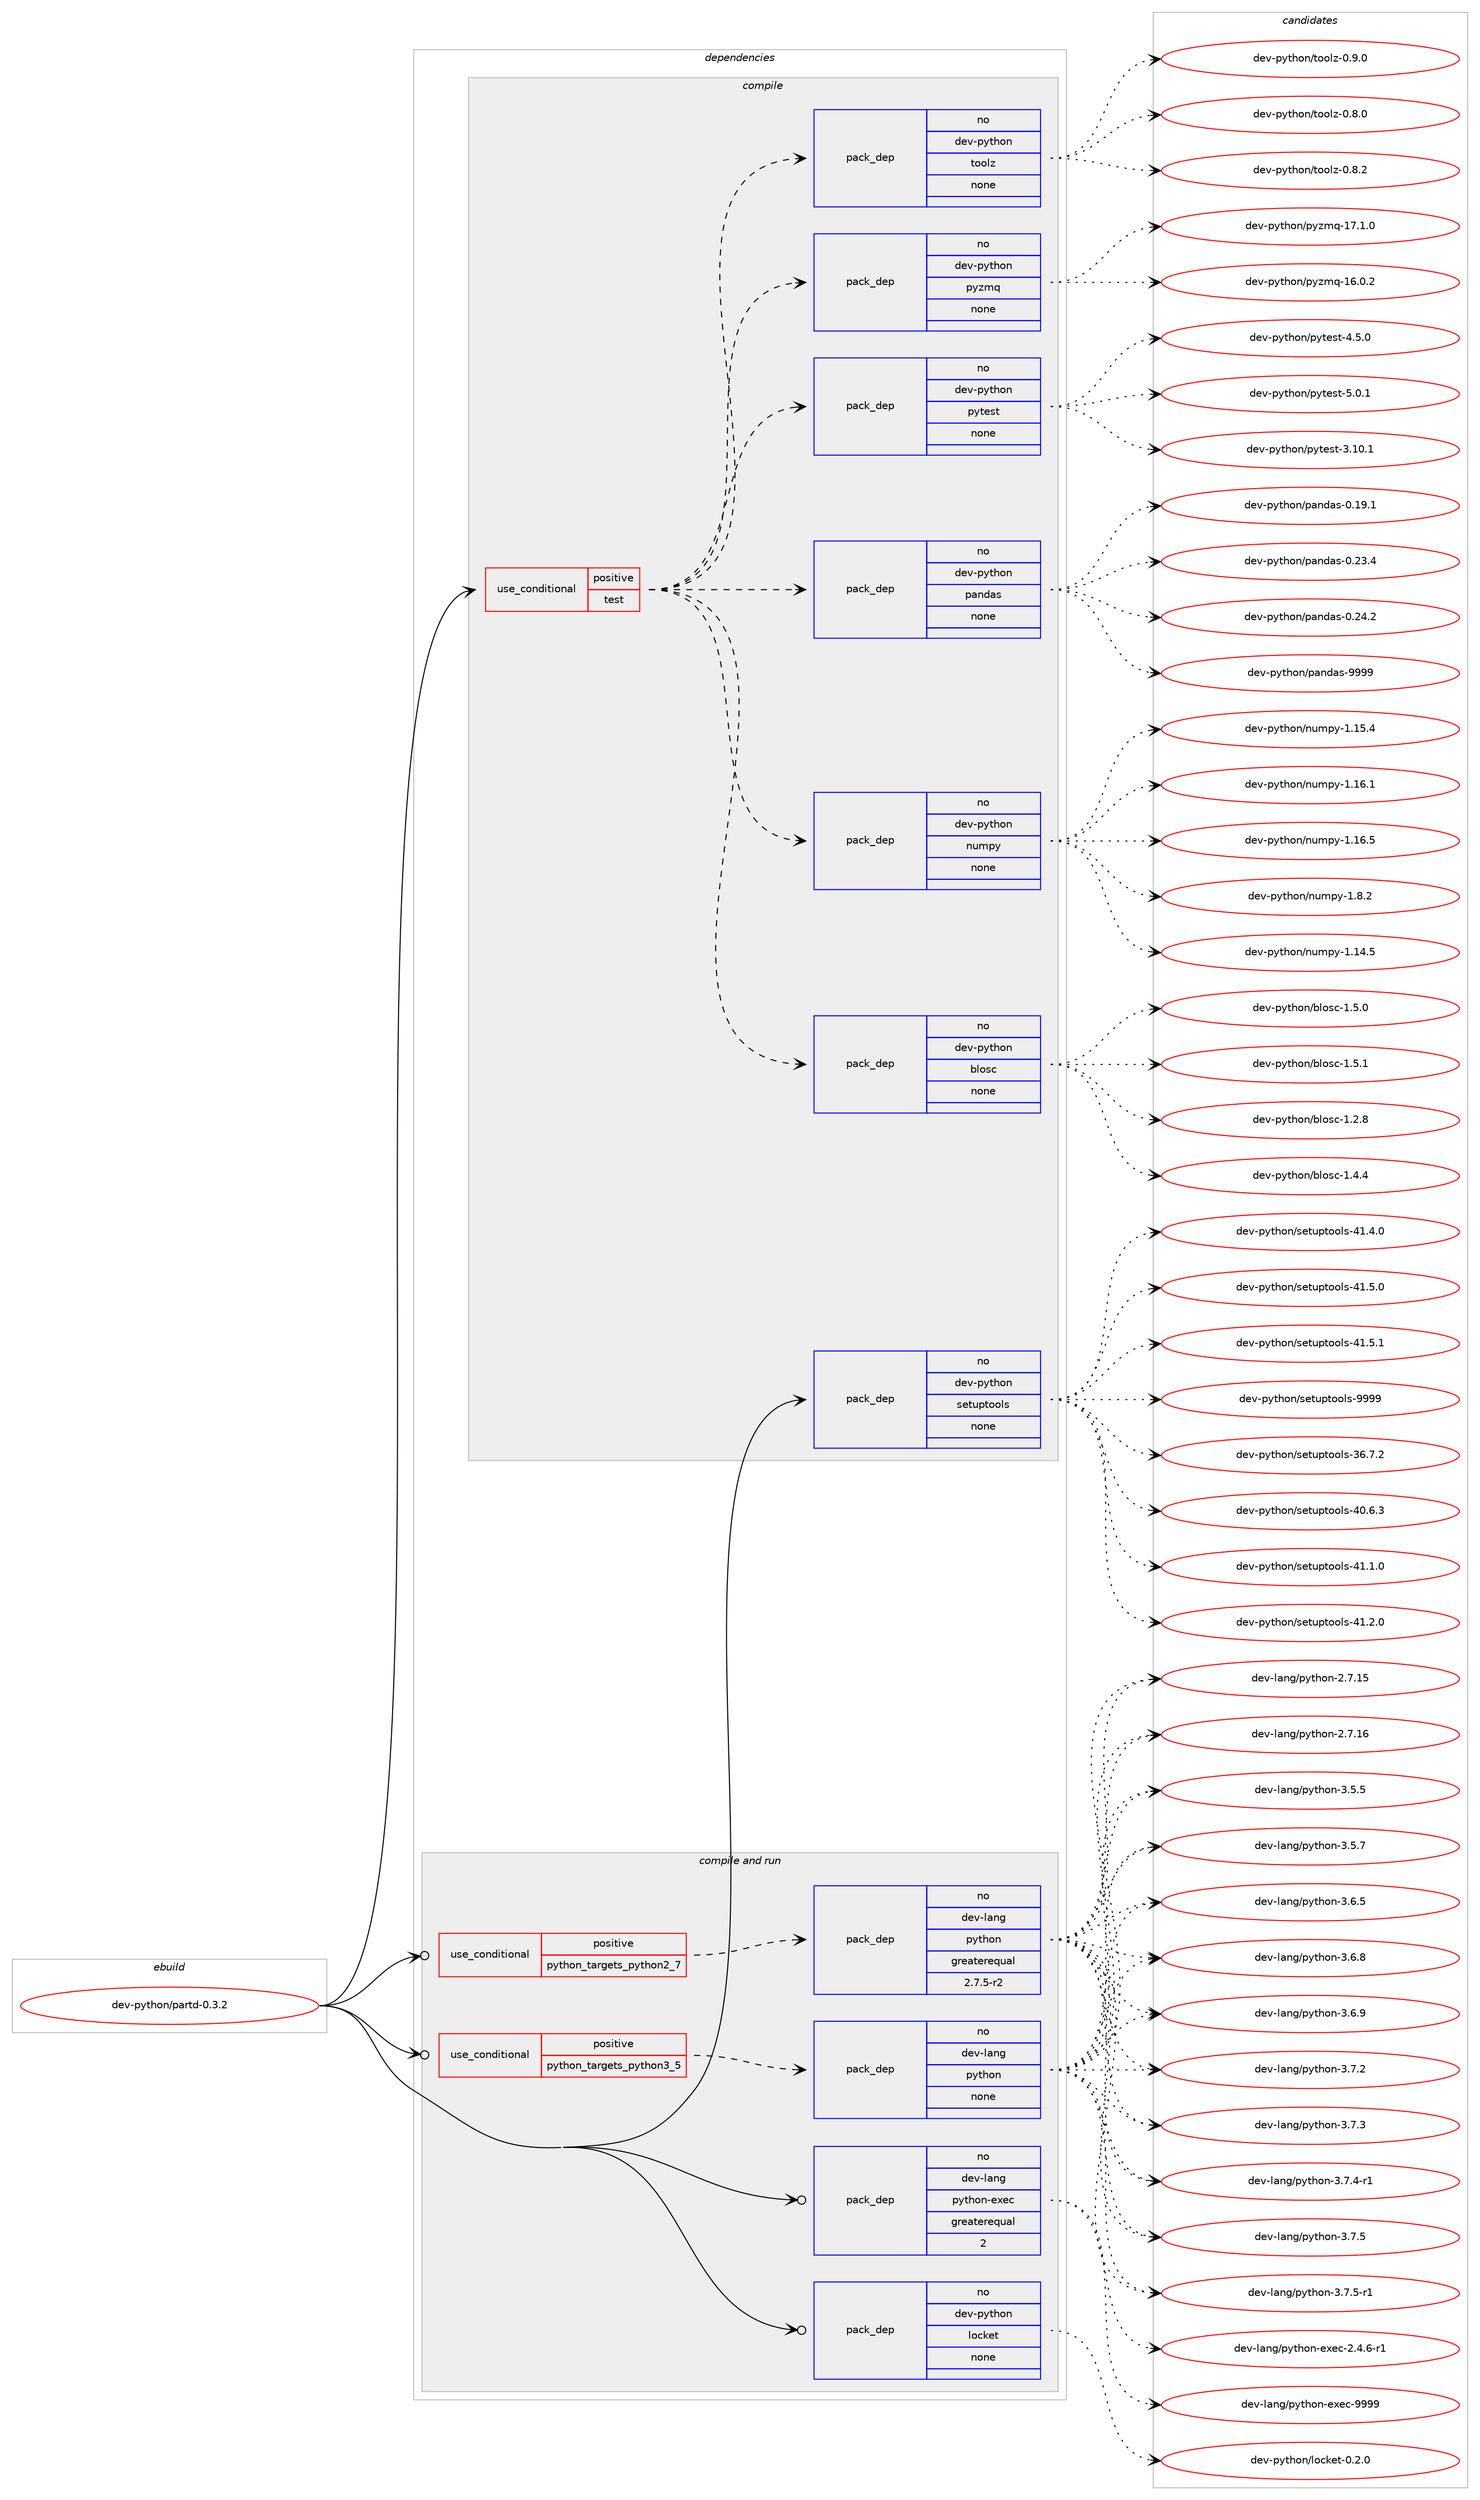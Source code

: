 digraph prolog {

# *************
# Graph options
# *************

newrank=true;
concentrate=true;
compound=true;
graph [rankdir=LR,fontname=Helvetica,fontsize=10,ranksep=1.5];#, ranksep=2.5, nodesep=0.2];
edge  [arrowhead=vee];
node  [fontname=Helvetica,fontsize=10];

# **********
# The ebuild
# **********

subgraph cluster_leftcol {
color=gray;
rank=same;
label=<<i>ebuild</i>>;
id [label="dev-python/partd-0.3.2", color=red, width=4, href="../dev-python/partd-0.3.2.svg"];
}

# ****************
# The dependencies
# ****************

subgraph cluster_midcol {
color=gray;
label=<<i>dependencies</i>>;
subgraph cluster_compile {
fillcolor="#eeeeee";
style=filled;
label=<<i>compile</i>>;
subgraph cond144108 {
dependency620780 [label=<<TABLE BORDER="0" CELLBORDER="1" CELLSPACING="0" CELLPADDING="4"><TR><TD ROWSPAN="3" CELLPADDING="10">use_conditional</TD></TR><TR><TD>positive</TD></TR><TR><TD>test</TD></TR></TABLE>>, shape=none, color=red];
subgraph pack464832 {
dependency620781 [label=<<TABLE BORDER="0" CELLBORDER="1" CELLSPACING="0" CELLPADDING="4" WIDTH="220"><TR><TD ROWSPAN="6" CELLPADDING="30">pack_dep</TD></TR><TR><TD WIDTH="110">no</TD></TR><TR><TD>dev-python</TD></TR><TR><TD>blosc</TD></TR><TR><TD>none</TD></TR><TR><TD></TD></TR></TABLE>>, shape=none, color=blue];
}
dependency620780:e -> dependency620781:w [weight=20,style="dashed",arrowhead="vee"];
subgraph pack464833 {
dependency620782 [label=<<TABLE BORDER="0" CELLBORDER="1" CELLSPACING="0" CELLPADDING="4" WIDTH="220"><TR><TD ROWSPAN="6" CELLPADDING="30">pack_dep</TD></TR><TR><TD WIDTH="110">no</TD></TR><TR><TD>dev-python</TD></TR><TR><TD>numpy</TD></TR><TR><TD>none</TD></TR><TR><TD></TD></TR></TABLE>>, shape=none, color=blue];
}
dependency620780:e -> dependency620782:w [weight=20,style="dashed",arrowhead="vee"];
subgraph pack464834 {
dependency620783 [label=<<TABLE BORDER="0" CELLBORDER="1" CELLSPACING="0" CELLPADDING="4" WIDTH="220"><TR><TD ROWSPAN="6" CELLPADDING="30">pack_dep</TD></TR><TR><TD WIDTH="110">no</TD></TR><TR><TD>dev-python</TD></TR><TR><TD>pandas</TD></TR><TR><TD>none</TD></TR><TR><TD></TD></TR></TABLE>>, shape=none, color=blue];
}
dependency620780:e -> dependency620783:w [weight=20,style="dashed",arrowhead="vee"];
subgraph pack464835 {
dependency620784 [label=<<TABLE BORDER="0" CELLBORDER="1" CELLSPACING="0" CELLPADDING="4" WIDTH="220"><TR><TD ROWSPAN="6" CELLPADDING="30">pack_dep</TD></TR><TR><TD WIDTH="110">no</TD></TR><TR><TD>dev-python</TD></TR><TR><TD>pytest</TD></TR><TR><TD>none</TD></TR><TR><TD></TD></TR></TABLE>>, shape=none, color=blue];
}
dependency620780:e -> dependency620784:w [weight=20,style="dashed",arrowhead="vee"];
subgraph pack464836 {
dependency620785 [label=<<TABLE BORDER="0" CELLBORDER="1" CELLSPACING="0" CELLPADDING="4" WIDTH="220"><TR><TD ROWSPAN="6" CELLPADDING="30">pack_dep</TD></TR><TR><TD WIDTH="110">no</TD></TR><TR><TD>dev-python</TD></TR><TR><TD>pyzmq</TD></TR><TR><TD>none</TD></TR><TR><TD></TD></TR></TABLE>>, shape=none, color=blue];
}
dependency620780:e -> dependency620785:w [weight=20,style="dashed",arrowhead="vee"];
subgraph pack464837 {
dependency620786 [label=<<TABLE BORDER="0" CELLBORDER="1" CELLSPACING="0" CELLPADDING="4" WIDTH="220"><TR><TD ROWSPAN="6" CELLPADDING="30">pack_dep</TD></TR><TR><TD WIDTH="110">no</TD></TR><TR><TD>dev-python</TD></TR><TR><TD>toolz</TD></TR><TR><TD>none</TD></TR><TR><TD></TD></TR></TABLE>>, shape=none, color=blue];
}
dependency620780:e -> dependency620786:w [weight=20,style="dashed",arrowhead="vee"];
}
id:e -> dependency620780:w [weight=20,style="solid",arrowhead="vee"];
subgraph pack464838 {
dependency620787 [label=<<TABLE BORDER="0" CELLBORDER="1" CELLSPACING="0" CELLPADDING="4" WIDTH="220"><TR><TD ROWSPAN="6" CELLPADDING="30">pack_dep</TD></TR><TR><TD WIDTH="110">no</TD></TR><TR><TD>dev-python</TD></TR><TR><TD>setuptools</TD></TR><TR><TD>none</TD></TR><TR><TD></TD></TR></TABLE>>, shape=none, color=blue];
}
id:e -> dependency620787:w [weight=20,style="solid",arrowhead="vee"];
}
subgraph cluster_compileandrun {
fillcolor="#eeeeee";
style=filled;
label=<<i>compile and run</i>>;
subgraph cond144109 {
dependency620788 [label=<<TABLE BORDER="0" CELLBORDER="1" CELLSPACING="0" CELLPADDING="4"><TR><TD ROWSPAN="3" CELLPADDING="10">use_conditional</TD></TR><TR><TD>positive</TD></TR><TR><TD>python_targets_python2_7</TD></TR></TABLE>>, shape=none, color=red];
subgraph pack464839 {
dependency620789 [label=<<TABLE BORDER="0" CELLBORDER="1" CELLSPACING="0" CELLPADDING="4" WIDTH="220"><TR><TD ROWSPAN="6" CELLPADDING="30">pack_dep</TD></TR><TR><TD WIDTH="110">no</TD></TR><TR><TD>dev-lang</TD></TR><TR><TD>python</TD></TR><TR><TD>greaterequal</TD></TR><TR><TD>2.7.5-r2</TD></TR></TABLE>>, shape=none, color=blue];
}
dependency620788:e -> dependency620789:w [weight=20,style="dashed",arrowhead="vee"];
}
id:e -> dependency620788:w [weight=20,style="solid",arrowhead="odotvee"];
subgraph cond144110 {
dependency620790 [label=<<TABLE BORDER="0" CELLBORDER="1" CELLSPACING="0" CELLPADDING="4"><TR><TD ROWSPAN="3" CELLPADDING="10">use_conditional</TD></TR><TR><TD>positive</TD></TR><TR><TD>python_targets_python3_5</TD></TR></TABLE>>, shape=none, color=red];
subgraph pack464840 {
dependency620791 [label=<<TABLE BORDER="0" CELLBORDER="1" CELLSPACING="0" CELLPADDING="4" WIDTH="220"><TR><TD ROWSPAN="6" CELLPADDING="30">pack_dep</TD></TR><TR><TD WIDTH="110">no</TD></TR><TR><TD>dev-lang</TD></TR><TR><TD>python</TD></TR><TR><TD>none</TD></TR><TR><TD></TD></TR></TABLE>>, shape=none, color=blue];
}
dependency620790:e -> dependency620791:w [weight=20,style="dashed",arrowhead="vee"];
}
id:e -> dependency620790:w [weight=20,style="solid",arrowhead="odotvee"];
subgraph pack464841 {
dependency620792 [label=<<TABLE BORDER="0" CELLBORDER="1" CELLSPACING="0" CELLPADDING="4" WIDTH="220"><TR><TD ROWSPAN="6" CELLPADDING="30">pack_dep</TD></TR><TR><TD WIDTH="110">no</TD></TR><TR><TD>dev-lang</TD></TR><TR><TD>python-exec</TD></TR><TR><TD>greaterequal</TD></TR><TR><TD>2</TD></TR></TABLE>>, shape=none, color=blue];
}
id:e -> dependency620792:w [weight=20,style="solid",arrowhead="odotvee"];
subgraph pack464842 {
dependency620793 [label=<<TABLE BORDER="0" CELLBORDER="1" CELLSPACING="0" CELLPADDING="4" WIDTH="220"><TR><TD ROWSPAN="6" CELLPADDING="30">pack_dep</TD></TR><TR><TD WIDTH="110">no</TD></TR><TR><TD>dev-python</TD></TR><TR><TD>locket</TD></TR><TR><TD>none</TD></TR><TR><TD></TD></TR></TABLE>>, shape=none, color=blue];
}
id:e -> dependency620793:w [weight=20,style="solid",arrowhead="odotvee"];
}
subgraph cluster_run {
fillcolor="#eeeeee";
style=filled;
label=<<i>run</i>>;
}
}

# **************
# The candidates
# **************

subgraph cluster_choices {
rank=same;
color=gray;
label=<<i>candidates</i>>;

subgraph choice464832 {
color=black;
nodesep=1;
choice10010111845112121116104111110479810811111599454946504656 [label="dev-python/blosc-1.2.8", color=red, width=4,href="../dev-python/blosc-1.2.8.svg"];
choice10010111845112121116104111110479810811111599454946524652 [label="dev-python/blosc-1.4.4", color=red, width=4,href="../dev-python/blosc-1.4.4.svg"];
choice10010111845112121116104111110479810811111599454946534648 [label="dev-python/blosc-1.5.0", color=red, width=4,href="../dev-python/blosc-1.5.0.svg"];
choice10010111845112121116104111110479810811111599454946534649 [label="dev-python/blosc-1.5.1", color=red, width=4,href="../dev-python/blosc-1.5.1.svg"];
dependency620781:e -> choice10010111845112121116104111110479810811111599454946504656:w [style=dotted,weight="100"];
dependency620781:e -> choice10010111845112121116104111110479810811111599454946524652:w [style=dotted,weight="100"];
dependency620781:e -> choice10010111845112121116104111110479810811111599454946534648:w [style=dotted,weight="100"];
dependency620781:e -> choice10010111845112121116104111110479810811111599454946534649:w [style=dotted,weight="100"];
}
subgraph choice464833 {
color=black;
nodesep=1;
choice100101118451121211161041111104711011710911212145494649524653 [label="dev-python/numpy-1.14.5", color=red, width=4,href="../dev-python/numpy-1.14.5.svg"];
choice100101118451121211161041111104711011710911212145494649534652 [label="dev-python/numpy-1.15.4", color=red, width=4,href="../dev-python/numpy-1.15.4.svg"];
choice100101118451121211161041111104711011710911212145494649544649 [label="dev-python/numpy-1.16.1", color=red, width=4,href="../dev-python/numpy-1.16.1.svg"];
choice100101118451121211161041111104711011710911212145494649544653 [label="dev-python/numpy-1.16.5", color=red, width=4,href="../dev-python/numpy-1.16.5.svg"];
choice1001011184511212111610411111047110117109112121454946564650 [label="dev-python/numpy-1.8.2", color=red, width=4,href="../dev-python/numpy-1.8.2.svg"];
dependency620782:e -> choice100101118451121211161041111104711011710911212145494649524653:w [style=dotted,weight="100"];
dependency620782:e -> choice100101118451121211161041111104711011710911212145494649534652:w [style=dotted,weight="100"];
dependency620782:e -> choice100101118451121211161041111104711011710911212145494649544649:w [style=dotted,weight="100"];
dependency620782:e -> choice100101118451121211161041111104711011710911212145494649544653:w [style=dotted,weight="100"];
dependency620782:e -> choice1001011184511212111610411111047110117109112121454946564650:w [style=dotted,weight="100"];
}
subgraph choice464834 {
color=black;
nodesep=1;
choice1001011184511212111610411111047112971101009711545484649574649 [label="dev-python/pandas-0.19.1", color=red, width=4,href="../dev-python/pandas-0.19.1.svg"];
choice1001011184511212111610411111047112971101009711545484650514652 [label="dev-python/pandas-0.23.4", color=red, width=4,href="../dev-python/pandas-0.23.4.svg"];
choice1001011184511212111610411111047112971101009711545484650524650 [label="dev-python/pandas-0.24.2", color=red, width=4,href="../dev-python/pandas-0.24.2.svg"];
choice100101118451121211161041111104711297110100971154557575757 [label="dev-python/pandas-9999", color=red, width=4,href="../dev-python/pandas-9999.svg"];
dependency620783:e -> choice1001011184511212111610411111047112971101009711545484649574649:w [style=dotted,weight="100"];
dependency620783:e -> choice1001011184511212111610411111047112971101009711545484650514652:w [style=dotted,weight="100"];
dependency620783:e -> choice1001011184511212111610411111047112971101009711545484650524650:w [style=dotted,weight="100"];
dependency620783:e -> choice100101118451121211161041111104711297110100971154557575757:w [style=dotted,weight="100"];
}
subgraph choice464835 {
color=black;
nodesep=1;
choice100101118451121211161041111104711212111610111511645514649484649 [label="dev-python/pytest-3.10.1", color=red, width=4,href="../dev-python/pytest-3.10.1.svg"];
choice1001011184511212111610411111047112121116101115116455246534648 [label="dev-python/pytest-4.5.0", color=red, width=4,href="../dev-python/pytest-4.5.0.svg"];
choice1001011184511212111610411111047112121116101115116455346484649 [label="dev-python/pytest-5.0.1", color=red, width=4,href="../dev-python/pytest-5.0.1.svg"];
dependency620784:e -> choice100101118451121211161041111104711212111610111511645514649484649:w [style=dotted,weight="100"];
dependency620784:e -> choice1001011184511212111610411111047112121116101115116455246534648:w [style=dotted,weight="100"];
dependency620784:e -> choice1001011184511212111610411111047112121116101115116455346484649:w [style=dotted,weight="100"];
}
subgraph choice464836 {
color=black;
nodesep=1;
choice100101118451121211161041111104711212112210911345495446484650 [label="dev-python/pyzmq-16.0.2", color=red, width=4,href="../dev-python/pyzmq-16.0.2.svg"];
choice100101118451121211161041111104711212112210911345495546494648 [label="dev-python/pyzmq-17.1.0", color=red, width=4,href="../dev-python/pyzmq-17.1.0.svg"];
dependency620785:e -> choice100101118451121211161041111104711212112210911345495446484650:w [style=dotted,weight="100"];
dependency620785:e -> choice100101118451121211161041111104711212112210911345495546494648:w [style=dotted,weight="100"];
}
subgraph choice464837 {
color=black;
nodesep=1;
choice1001011184511212111610411111047116111111108122454846564648 [label="dev-python/toolz-0.8.0", color=red, width=4,href="../dev-python/toolz-0.8.0.svg"];
choice1001011184511212111610411111047116111111108122454846564650 [label="dev-python/toolz-0.8.2", color=red, width=4,href="../dev-python/toolz-0.8.2.svg"];
choice1001011184511212111610411111047116111111108122454846574648 [label="dev-python/toolz-0.9.0", color=red, width=4,href="../dev-python/toolz-0.9.0.svg"];
dependency620786:e -> choice1001011184511212111610411111047116111111108122454846564648:w [style=dotted,weight="100"];
dependency620786:e -> choice1001011184511212111610411111047116111111108122454846564650:w [style=dotted,weight="100"];
dependency620786:e -> choice1001011184511212111610411111047116111111108122454846574648:w [style=dotted,weight="100"];
}
subgraph choice464838 {
color=black;
nodesep=1;
choice100101118451121211161041111104711510111611711211611111110811545515446554650 [label="dev-python/setuptools-36.7.2", color=red, width=4,href="../dev-python/setuptools-36.7.2.svg"];
choice100101118451121211161041111104711510111611711211611111110811545524846544651 [label="dev-python/setuptools-40.6.3", color=red, width=4,href="../dev-python/setuptools-40.6.3.svg"];
choice100101118451121211161041111104711510111611711211611111110811545524946494648 [label="dev-python/setuptools-41.1.0", color=red, width=4,href="../dev-python/setuptools-41.1.0.svg"];
choice100101118451121211161041111104711510111611711211611111110811545524946504648 [label="dev-python/setuptools-41.2.0", color=red, width=4,href="../dev-python/setuptools-41.2.0.svg"];
choice100101118451121211161041111104711510111611711211611111110811545524946524648 [label="dev-python/setuptools-41.4.0", color=red, width=4,href="../dev-python/setuptools-41.4.0.svg"];
choice100101118451121211161041111104711510111611711211611111110811545524946534648 [label="dev-python/setuptools-41.5.0", color=red, width=4,href="../dev-python/setuptools-41.5.0.svg"];
choice100101118451121211161041111104711510111611711211611111110811545524946534649 [label="dev-python/setuptools-41.5.1", color=red, width=4,href="../dev-python/setuptools-41.5.1.svg"];
choice10010111845112121116104111110471151011161171121161111111081154557575757 [label="dev-python/setuptools-9999", color=red, width=4,href="../dev-python/setuptools-9999.svg"];
dependency620787:e -> choice100101118451121211161041111104711510111611711211611111110811545515446554650:w [style=dotted,weight="100"];
dependency620787:e -> choice100101118451121211161041111104711510111611711211611111110811545524846544651:w [style=dotted,weight="100"];
dependency620787:e -> choice100101118451121211161041111104711510111611711211611111110811545524946494648:w [style=dotted,weight="100"];
dependency620787:e -> choice100101118451121211161041111104711510111611711211611111110811545524946504648:w [style=dotted,weight="100"];
dependency620787:e -> choice100101118451121211161041111104711510111611711211611111110811545524946524648:w [style=dotted,weight="100"];
dependency620787:e -> choice100101118451121211161041111104711510111611711211611111110811545524946534648:w [style=dotted,weight="100"];
dependency620787:e -> choice100101118451121211161041111104711510111611711211611111110811545524946534649:w [style=dotted,weight="100"];
dependency620787:e -> choice10010111845112121116104111110471151011161171121161111111081154557575757:w [style=dotted,weight="100"];
}
subgraph choice464839 {
color=black;
nodesep=1;
choice10010111845108971101034711212111610411111045504655464953 [label="dev-lang/python-2.7.15", color=red, width=4,href="../dev-lang/python-2.7.15.svg"];
choice10010111845108971101034711212111610411111045504655464954 [label="dev-lang/python-2.7.16", color=red, width=4,href="../dev-lang/python-2.7.16.svg"];
choice100101118451089711010347112121116104111110455146534653 [label="dev-lang/python-3.5.5", color=red, width=4,href="../dev-lang/python-3.5.5.svg"];
choice100101118451089711010347112121116104111110455146534655 [label="dev-lang/python-3.5.7", color=red, width=4,href="../dev-lang/python-3.5.7.svg"];
choice100101118451089711010347112121116104111110455146544653 [label="dev-lang/python-3.6.5", color=red, width=4,href="../dev-lang/python-3.6.5.svg"];
choice100101118451089711010347112121116104111110455146544656 [label="dev-lang/python-3.6.8", color=red, width=4,href="../dev-lang/python-3.6.8.svg"];
choice100101118451089711010347112121116104111110455146544657 [label="dev-lang/python-3.6.9", color=red, width=4,href="../dev-lang/python-3.6.9.svg"];
choice100101118451089711010347112121116104111110455146554650 [label="dev-lang/python-3.7.2", color=red, width=4,href="../dev-lang/python-3.7.2.svg"];
choice100101118451089711010347112121116104111110455146554651 [label="dev-lang/python-3.7.3", color=red, width=4,href="../dev-lang/python-3.7.3.svg"];
choice1001011184510897110103471121211161041111104551465546524511449 [label="dev-lang/python-3.7.4-r1", color=red, width=4,href="../dev-lang/python-3.7.4-r1.svg"];
choice100101118451089711010347112121116104111110455146554653 [label="dev-lang/python-3.7.5", color=red, width=4,href="../dev-lang/python-3.7.5.svg"];
choice1001011184510897110103471121211161041111104551465546534511449 [label="dev-lang/python-3.7.5-r1", color=red, width=4,href="../dev-lang/python-3.7.5-r1.svg"];
dependency620789:e -> choice10010111845108971101034711212111610411111045504655464953:w [style=dotted,weight="100"];
dependency620789:e -> choice10010111845108971101034711212111610411111045504655464954:w [style=dotted,weight="100"];
dependency620789:e -> choice100101118451089711010347112121116104111110455146534653:w [style=dotted,weight="100"];
dependency620789:e -> choice100101118451089711010347112121116104111110455146534655:w [style=dotted,weight="100"];
dependency620789:e -> choice100101118451089711010347112121116104111110455146544653:w [style=dotted,weight="100"];
dependency620789:e -> choice100101118451089711010347112121116104111110455146544656:w [style=dotted,weight="100"];
dependency620789:e -> choice100101118451089711010347112121116104111110455146544657:w [style=dotted,weight="100"];
dependency620789:e -> choice100101118451089711010347112121116104111110455146554650:w [style=dotted,weight="100"];
dependency620789:e -> choice100101118451089711010347112121116104111110455146554651:w [style=dotted,weight="100"];
dependency620789:e -> choice1001011184510897110103471121211161041111104551465546524511449:w [style=dotted,weight="100"];
dependency620789:e -> choice100101118451089711010347112121116104111110455146554653:w [style=dotted,weight="100"];
dependency620789:e -> choice1001011184510897110103471121211161041111104551465546534511449:w [style=dotted,weight="100"];
}
subgraph choice464840 {
color=black;
nodesep=1;
choice10010111845108971101034711212111610411111045504655464953 [label="dev-lang/python-2.7.15", color=red, width=4,href="../dev-lang/python-2.7.15.svg"];
choice10010111845108971101034711212111610411111045504655464954 [label="dev-lang/python-2.7.16", color=red, width=4,href="../dev-lang/python-2.7.16.svg"];
choice100101118451089711010347112121116104111110455146534653 [label="dev-lang/python-3.5.5", color=red, width=4,href="../dev-lang/python-3.5.5.svg"];
choice100101118451089711010347112121116104111110455146534655 [label="dev-lang/python-3.5.7", color=red, width=4,href="../dev-lang/python-3.5.7.svg"];
choice100101118451089711010347112121116104111110455146544653 [label="dev-lang/python-3.6.5", color=red, width=4,href="../dev-lang/python-3.6.5.svg"];
choice100101118451089711010347112121116104111110455146544656 [label="dev-lang/python-3.6.8", color=red, width=4,href="../dev-lang/python-3.6.8.svg"];
choice100101118451089711010347112121116104111110455146544657 [label="dev-lang/python-3.6.9", color=red, width=4,href="../dev-lang/python-3.6.9.svg"];
choice100101118451089711010347112121116104111110455146554650 [label="dev-lang/python-3.7.2", color=red, width=4,href="../dev-lang/python-3.7.2.svg"];
choice100101118451089711010347112121116104111110455146554651 [label="dev-lang/python-3.7.3", color=red, width=4,href="../dev-lang/python-3.7.3.svg"];
choice1001011184510897110103471121211161041111104551465546524511449 [label="dev-lang/python-3.7.4-r1", color=red, width=4,href="../dev-lang/python-3.7.4-r1.svg"];
choice100101118451089711010347112121116104111110455146554653 [label="dev-lang/python-3.7.5", color=red, width=4,href="../dev-lang/python-3.7.5.svg"];
choice1001011184510897110103471121211161041111104551465546534511449 [label="dev-lang/python-3.7.5-r1", color=red, width=4,href="../dev-lang/python-3.7.5-r1.svg"];
dependency620791:e -> choice10010111845108971101034711212111610411111045504655464953:w [style=dotted,weight="100"];
dependency620791:e -> choice10010111845108971101034711212111610411111045504655464954:w [style=dotted,weight="100"];
dependency620791:e -> choice100101118451089711010347112121116104111110455146534653:w [style=dotted,weight="100"];
dependency620791:e -> choice100101118451089711010347112121116104111110455146534655:w [style=dotted,weight="100"];
dependency620791:e -> choice100101118451089711010347112121116104111110455146544653:w [style=dotted,weight="100"];
dependency620791:e -> choice100101118451089711010347112121116104111110455146544656:w [style=dotted,weight="100"];
dependency620791:e -> choice100101118451089711010347112121116104111110455146544657:w [style=dotted,weight="100"];
dependency620791:e -> choice100101118451089711010347112121116104111110455146554650:w [style=dotted,weight="100"];
dependency620791:e -> choice100101118451089711010347112121116104111110455146554651:w [style=dotted,weight="100"];
dependency620791:e -> choice1001011184510897110103471121211161041111104551465546524511449:w [style=dotted,weight="100"];
dependency620791:e -> choice100101118451089711010347112121116104111110455146554653:w [style=dotted,weight="100"];
dependency620791:e -> choice1001011184510897110103471121211161041111104551465546534511449:w [style=dotted,weight="100"];
}
subgraph choice464841 {
color=black;
nodesep=1;
choice10010111845108971101034711212111610411111045101120101994550465246544511449 [label="dev-lang/python-exec-2.4.6-r1", color=red, width=4,href="../dev-lang/python-exec-2.4.6-r1.svg"];
choice10010111845108971101034711212111610411111045101120101994557575757 [label="dev-lang/python-exec-9999", color=red, width=4,href="../dev-lang/python-exec-9999.svg"];
dependency620792:e -> choice10010111845108971101034711212111610411111045101120101994550465246544511449:w [style=dotted,weight="100"];
dependency620792:e -> choice10010111845108971101034711212111610411111045101120101994557575757:w [style=dotted,weight="100"];
}
subgraph choice464842 {
color=black;
nodesep=1;
choice100101118451121211161041111104710811199107101116454846504648 [label="dev-python/locket-0.2.0", color=red, width=4,href="../dev-python/locket-0.2.0.svg"];
dependency620793:e -> choice100101118451121211161041111104710811199107101116454846504648:w [style=dotted,weight="100"];
}
}

}
